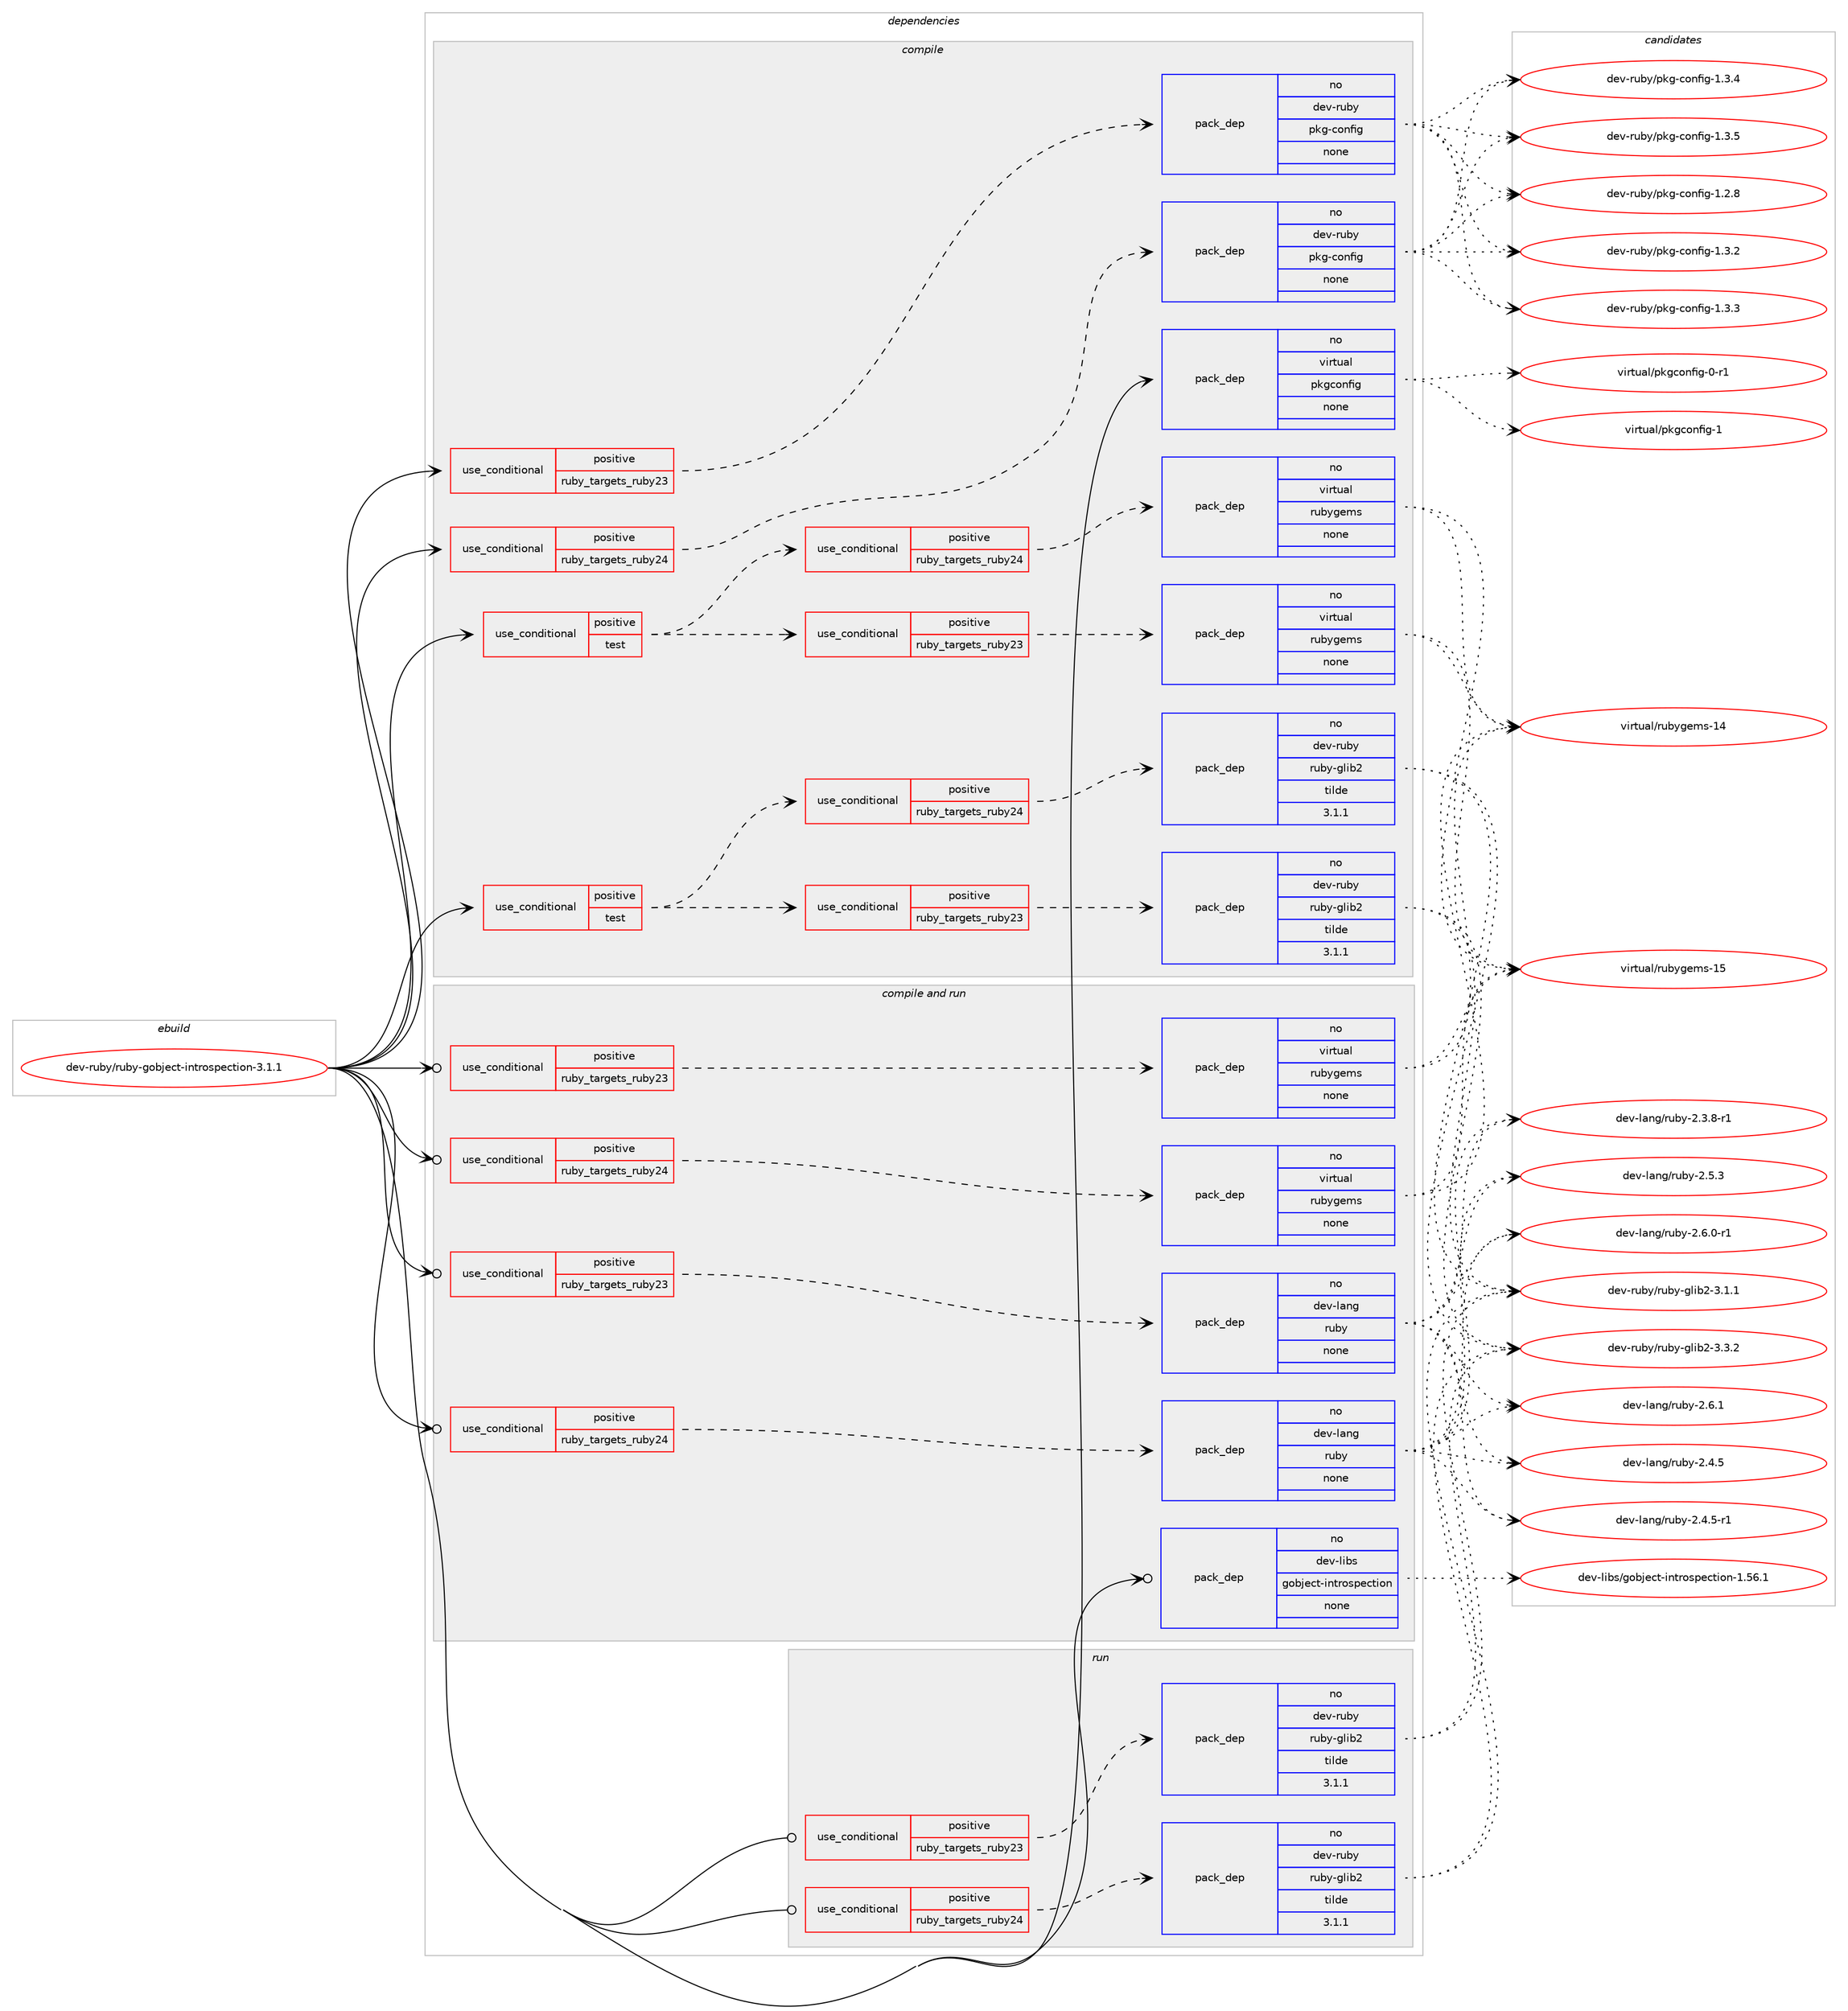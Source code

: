 digraph prolog {

# *************
# Graph options
# *************

newrank=true;
concentrate=true;
compound=true;
graph [rankdir=LR,fontname=Helvetica,fontsize=10,ranksep=1.5];#, ranksep=2.5, nodesep=0.2];
edge  [arrowhead=vee];
node  [fontname=Helvetica,fontsize=10];

# **********
# The ebuild
# **********

subgraph cluster_leftcol {
color=gray;
rank=same;
label=<<i>ebuild</i>>;
id [label="dev-ruby/ruby-gobject-introspection-3.1.1", color=red, width=4, href="../dev-ruby/ruby-gobject-introspection-3.1.1.svg"];
}

# ****************
# The dependencies
# ****************

subgraph cluster_midcol {
color=gray;
label=<<i>dependencies</i>>;
subgraph cluster_compile {
fillcolor="#eeeeee";
style=filled;
label=<<i>compile</i>>;
subgraph cond415270 {
dependency1523516 [label=<<TABLE BORDER="0" CELLBORDER="1" CELLSPACING="0" CELLPADDING="4"><TR><TD ROWSPAN="3" CELLPADDING="10">use_conditional</TD></TR><TR><TD>positive</TD></TR><TR><TD>ruby_targets_ruby23</TD></TR></TABLE>>, shape=none, color=red];
subgraph pack1084740 {
dependency1523517 [label=<<TABLE BORDER="0" CELLBORDER="1" CELLSPACING="0" CELLPADDING="4" WIDTH="220"><TR><TD ROWSPAN="6" CELLPADDING="30">pack_dep</TD></TR><TR><TD WIDTH="110">no</TD></TR><TR><TD>dev-ruby</TD></TR><TR><TD>pkg-config</TD></TR><TR><TD>none</TD></TR><TR><TD></TD></TR></TABLE>>, shape=none, color=blue];
}
dependency1523516:e -> dependency1523517:w [weight=20,style="dashed",arrowhead="vee"];
}
id:e -> dependency1523516:w [weight=20,style="solid",arrowhead="vee"];
subgraph cond415271 {
dependency1523518 [label=<<TABLE BORDER="0" CELLBORDER="1" CELLSPACING="0" CELLPADDING="4"><TR><TD ROWSPAN="3" CELLPADDING="10">use_conditional</TD></TR><TR><TD>positive</TD></TR><TR><TD>ruby_targets_ruby24</TD></TR></TABLE>>, shape=none, color=red];
subgraph pack1084741 {
dependency1523519 [label=<<TABLE BORDER="0" CELLBORDER="1" CELLSPACING="0" CELLPADDING="4" WIDTH="220"><TR><TD ROWSPAN="6" CELLPADDING="30">pack_dep</TD></TR><TR><TD WIDTH="110">no</TD></TR><TR><TD>dev-ruby</TD></TR><TR><TD>pkg-config</TD></TR><TR><TD>none</TD></TR><TR><TD></TD></TR></TABLE>>, shape=none, color=blue];
}
dependency1523518:e -> dependency1523519:w [weight=20,style="dashed",arrowhead="vee"];
}
id:e -> dependency1523518:w [weight=20,style="solid",arrowhead="vee"];
subgraph cond415272 {
dependency1523520 [label=<<TABLE BORDER="0" CELLBORDER="1" CELLSPACING="0" CELLPADDING="4"><TR><TD ROWSPAN="3" CELLPADDING="10">use_conditional</TD></TR><TR><TD>positive</TD></TR><TR><TD>test</TD></TR></TABLE>>, shape=none, color=red];
subgraph cond415273 {
dependency1523521 [label=<<TABLE BORDER="0" CELLBORDER="1" CELLSPACING="0" CELLPADDING="4"><TR><TD ROWSPAN="3" CELLPADDING="10">use_conditional</TD></TR><TR><TD>positive</TD></TR><TR><TD>ruby_targets_ruby23</TD></TR></TABLE>>, shape=none, color=red];
subgraph pack1084742 {
dependency1523522 [label=<<TABLE BORDER="0" CELLBORDER="1" CELLSPACING="0" CELLPADDING="4" WIDTH="220"><TR><TD ROWSPAN="6" CELLPADDING="30">pack_dep</TD></TR><TR><TD WIDTH="110">no</TD></TR><TR><TD>dev-ruby</TD></TR><TR><TD>ruby-glib2</TD></TR><TR><TD>tilde</TD></TR><TR><TD>3.1.1</TD></TR></TABLE>>, shape=none, color=blue];
}
dependency1523521:e -> dependency1523522:w [weight=20,style="dashed",arrowhead="vee"];
}
dependency1523520:e -> dependency1523521:w [weight=20,style="dashed",arrowhead="vee"];
subgraph cond415274 {
dependency1523523 [label=<<TABLE BORDER="0" CELLBORDER="1" CELLSPACING="0" CELLPADDING="4"><TR><TD ROWSPAN="3" CELLPADDING="10">use_conditional</TD></TR><TR><TD>positive</TD></TR><TR><TD>ruby_targets_ruby24</TD></TR></TABLE>>, shape=none, color=red];
subgraph pack1084743 {
dependency1523524 [label=<<TABLE BORDER="0" CELLBORDER="1" CELLSPACING="0" CELLPADDING="4" WIDTH="220"><TR><TD ROWSPAN="6" CELLPADDING="30">pack_dep</TD></TR><TR><TD WIDTH="110">no</TD></TR><TR><TD>dev-ruby</TD></TR><TR><TD>ruby-glib2</TD></TR><TR><TD>tilde</TD></TR><TR><TD>3.1.1</TD></TR></TABLE>>, shape=none, color=blue];
}
dependency1523523:e -> dependency1523524:w [weight=20,style="dashed",arrowhead="vee"];
}
dependency1523520:e -> dependency1523523:w [weight=20,style="dashed",arrowhead="vee"];
}
id:e -> dependency1523520:w [weight=20,style="solid",arrowhead="vee"];
subgraph cond415275 {
dependency1523525 [label=<<TABLE BORDER="0" CELLBORDER="1" CELLSPACING="0" CELLPADDING="4"><TR><TD ROWSPAN="3" CELLPADDING="10">use_conditional</TD></TR><TR><TD>positive</TD></TR><TR><TD>test</TD></TR></TABLE>>, shape=none, color=red];
subgraph cond415276 {
dependency1523526 [label=<<TABLE BORDER="0" CELLBORDER="1" CELLSPACING="0" CELLPADDING="4"><TR><TD ROWSPAN="3" CELLPADDING="10">use_conditional</TD></TR><TR><TD>positive</TD></TR><TR><TD>ruby_targets_ruby23</TD></TR></TABLE>>, shape=none, color=red];
subgraph pack1084744 {
dependency1523527 [label=<<TABLE BORDER="0" CELLBORDER="1" CELLSPACING="0" CELLPADDING="4" WIDTH="220"><TR><TD ROWSPAN="6" CELLPADDING="30">pack_dep</TD></TR><TR><TD WIDTH="110">no</TD></TR><TR><TD>virtual</TD></TR><TR><TD>rubygems</TD></TR><TR><TD>none</TD></TR><TR><TD></TD></TR></TABLE>>, shape=none, color=blue];
}
dependency1523526:e -> dependency1523527:w [weight=20,style="dashed",arrowhead="vee"];
}
dependency1523525:e -> dependency1523526:w [weight=20,style="dashed",arrowhead="vee"];
subgraph cond415277 {
dependency1523528 [label=<<TABLE BORDER="0" CELLBORDER="1" CELLSPACING="0" CELLPADDING="4"><TR><TD ROWSPAN="3" CELLPADDING="10">use_conditional</TD></TR><TR><TD>positive</TD></TR><TR><TD>ruby_targets_ruby24</TD></TR></TABLE>>, shape=none, color=red];
subgraph pack1084745 {
dependency1523529 [label=<<TABLE BORDER="0" CELLBORDER="1" CELLSPACING="0" CELLPADDING="4" WIDTH="220"><TR><TD ROWSPAN="6" CELLPADDING="30">pack_dep</TD></TR><TR><TD WIDTH="110">no</TD></TR><TR><TD>virtual</TD></TR><TR><TD>rubygems</TD></TR><TR><TD>none</TD></TR><TR><TD></TD></TR></TABLE>>, shape=none, color=blue];
}
dependency1523528:e -> dependency1523529:w [weight=20,style="dashed",arrowhead="vee"];
}
dependency1523525:e -> dependency1523528:w [weight=20,style="dashed",arrowhead="vee"];
}
id:e -> dependency1523525:w [weight=20,style="solid",arrowhead="vee"];
subgraph pack1084746 {
dependency1523530 [label=<<TABLE BORDER="0" CELLBORDER="1" CELLSPACING="0" CELLPADDING="4" WIDTH="220"><TR><TD ROWSPAN="6" CELLPADDING="30">pack_dep</TD></TR><TR><TD WIDTH="110">no</TD></TR><TR><TD>virtual</TD></TR><TR><TD>pkgconfig</TD></TR><TR><TD>none</TD></TR><TR><TD></TD></TR></TABLE>>, shape=none, color=blue];
}
id:e -> dependency1523530:w [weight=20,style="solid",arrowhead="vee"];
}
subgraph cluster_compileandrun {
fillcolor="#eeeeee";
style=filled;
label=<<i>compile and run</i>>;
subgraph cond415278 {
dependency1523531 [label=<<TABLE BORDER="0" CELLBORDER="1" CELLSPACING="0" CELLPADDING="4"><TR><TD ROWSPAN="3" CELLPADDING="10">use_conditional</TD></TR><TR><TD>positive</TD></TR><TR><TD>ruby_targets_ruby23</TD></TR></TABLE>>, shape=none, color=red];
subgraph pack1084747 {
dependency1523532 [label=<<TABLE BORDER="0" CELLBORDER="1" CELLSPACING="0" CELLPADDING="4" WIDTH="220"><TR><TD ROWSPAN="6" CELLPADDING="30">pack_dep</TD></TR><TR><TD WIDTH="110">no</TD></TR><TR><TD>dev-lang</TD></TR><TR><TD>ruby</TD></TR><TR><TD>none</TD></TR><TR><TD></TD></TR></TABLE>>, shape=none, color=blue];
}
dependency1523531:e -> dependency1523532:w [weight=20,style="dashed",arrowhead="vee"];
}
id:e -> dependency1523531:w [weight=20,style="solid",arrowhead="odotvee"];
subgraph cond415279 {
dependency1523533 [label=<<TABLE BORDER="0" CELLBORDER="1" CELLSPACING="0" CELLPADDING="4"><TR><TD ROWSPAN="3" CELLPADDING="10">use_conditional</TD></TR><TR><TD>positive</TD></TR><TR><TD>ruby_targets_ruby23</TD></TR></TABLE>>, shape=none, color=red];
subgraph pack1084748 {
dependency1523534 [label=<<TABLE BORDER="0" CELLBORDER="1" CELLSPACING="0" CELLPADDING="4" WIDTH="220"><TR><TD ROWSPAN="6" CELLPADDING="30">pack_dep</TD></TR><TR><TD WIDTH="110">no</TD></TR><TR><TD>virtual</TD></TR><TR><TD>rubygems</TD></TR><TR><TD>none</TD></TR><TR><TD></TD></TR></TABLE>>, shape=none, color=blue];
}
dependency1523533:e -> dependency1523534:w [weight=20,style="dashed",arrowhead="vee"];
}
id:e -> dependency1523533:w [weight=20,style="solid",arrowhead="odotvee"];
subgraph cond415280 {
dependency1523535 [label=<<TABLE BORDER="0" CELLBORDER="1" CELLSPACING="0" CELLPADDING="4"><TR><TD ROWSPAN="3" CELLPADDING="10">use_conditional</TD></TR><TR><TD>positive</TD></TR><TR><TD>ruby_targets_ruby24</TD></TR></TABLE>>, shape=none, color=red];
subgraph pack1084749 {
dependency1523536 [label=<<TABLE BORDER="0" CELLBORDER="1" CELLSPACING="0" CELLPADDING="4" WIDTH="220"><TR><TD ROWSPAN="6" CELLPADDING="30">pack_dep</TD></TR><TR><TD WIDTH="110">no</TD></TR><TR><TD>dev-lang</TD></TR><TR><TD>ruby</TD></TR><TR><TD>none</TD></TR><TR><TD></TD></TR></TABLE>>, shape=none, color=blue];
}
dependency1523535:e -> dependency1523536:w [weight=20,style="dashed",arrowhead="vee"];
}
id:e -> dependency1523535:w [weight=20,style="solid",arrowhead="odotvee"];
subgraph cond415281 {
dependency1523537 [label=<<TABLE BORDER="0" CELLBORDER="1" CELLSPACING="0" CELLPADDING="4"><TR><TD ROWSPAN="3" CELLPADDING="10">use_conditional</TD></TR><TR><TD>positive</TD></TR><TR><TD>ruby_targets_ruby24</TD></TR></TABLE>>, shape=none, color=red];
subgraph pack1084750 {
dependency1523538 [label=<<TABLE BORDER="0" CELLBORDER="1" CELLSPACING="0" CELLPADDING="4" WIDTH="220"><TR><TD ROWSPAN="6" CELLPADDING="30">pack_dep</TD></TR><TR><TD WIDTH="110">no</TD></TR><TR><TD>virtual</TD></TR><TR><TD>rubygems</TD></TR><TR><TD>none</TD></TR><TR><TD></TD></TR></TABLE>>, shape=none, color=blue];
}
dependency1523537:e -> dependency1523538:w [weight=20,style="dashed",arrowhead="vee"];
}
id:e -> dependency1523537:w [weight=20,style="solid",arrowhead="odotvee"];
subgraph pack1084751 {
dependency1523539 [label=<<TABLE BORDER="0" CELLBORDER="1" CELLSPACING="0" CELLPADDING="4" WIDTH="220"><TR><TD ROWSPAN="6" CELLPADDING="30">pack_dep</TD></TR><TR><TD WIDTH="110">no</TD></TR><TR><TD>dev-libs</TD></TR><TR><TD>gobject-introspection</TD></TR><TR><TD>none</TD></TR><TR><TD></TD></TR></TABLE>>, shape=none, color=blue];
}
id:e -> dependency1523539:w [weight=20,style="solid",arrowhead="odotvee"];
}
subgraph cluster_run {
fillcolor="#eeeeee";
style=filled;
label=<<i>run</i>>;
subgraph cond415282 {
dependency1523540 [label=<<TABLE BORDER="0" CELLBORDER="1" CELLSPACING="0" CELLPADDING="4"><TR><TD ROWSPAN="3" CELLPADDING="10">use_conditional</TD></TR><TR><TD>positive</TD></TR><TR><TD>ruby_targets_ruby23</TD></TR></TABLE>>, shape=none, color=red];
subgraph pack1084752 {
dependency1523541 [label=<<TABLE BORDER="0" CELLBORDER="1" CELLSPACING="0" CELLPADDING="4" WIDTH="220"><TR><TD ROWSPAN="6" CELLPADDING="30">pack_dep</TD></TR><TR><TD WIDTH="110">no</TD></TR><TR><TD>dev-ruby</TD></TR><TR><TD>ruby-glib2</TD></TR><TR><TD>tilde</TD></TR><TR><TD>3.1.1</TD></TR></TABLE>>, shape=none, color=blue];
}
dependency1523540:e -> dependency1523541:w [weight=20,style="dashed",arrowhead="vee"];
}
id:e -> dependency1523540:w [weight=20,style="solid",arrowhead="odot"];
subgraph cond415283 {
dependency1523542 [label=<<TABLE BORDER="0" CELLBORDER="1" CELLSPACING="0" CELLPADDING="4"><TR><TD ROWSPAN="3" CELLPADDING="10">use_conditional</TD></TR><TR><TD>positive</TD></TR><TR><TD>ruby_targets_ruby24</TD></TR></TABLE>>, shape=none, color=red];
subgraph pack1084753 {
dependency1523543 [label=<<TABLE BORDER="0" CELLBORDER="1" CELLSPACING="0" CELLPADDING="4" WIDTH="220"><TR><TD ROWSPAN="6" CELLPADDING="30">pack_dep</TD></TR><TR><TD WIDTH="110">no</TD></TR><TR><TD>dev-ruby</TD></TR><TR><TD>ruby-glib2</TD></TR><TR><TD>tilde</TD></TR><TR><TD>3.1.1</TD></TR></TABLE>>, shape=none, color=blue];
}
dependency1523542:e -> dependency1523543:w [weight=20,style="dashed",arrowhead="vee"];
}
id:e -> dependency1523542:w [weight=20,style="solid",arrowhead="odot"];
}
}

# **************
# The candidates
# **************

subgraph cluster_choices {
rank=same;
color=gray;
label=<<i>candidates</i>>;

subgraph choice1084740 {
color=black;
nodesep=1;
choice1001011184511411798121471121071034599111110102105103454946504656 [label="dev-ruby/pkg-config-1.2.8", color=red, width=4,href="../dev-ruby/pkg-config-1.2.8.svg"];
choice1001011184511411798121471121071034599111110102105103454946514650 [label="dev-ruby/pkg-config-1.3.2", color=red, width=4,href="../dev-ruby/pkg-config-1.3.2.svg"];
choice1001011184511411798121471121071034599111110102105103454946514651 [label="dev-ruby/pkg-config-1.3.3", color=red, width=4,href="../dev-ruby/pkg-config-1.3.3.svg"];
choice1001011184511411798121471121071034599111110102105103454946514652 [label="dev-ruby/pkg-config-1.3.4", color=red, width=4,href="../dev-ruby/pkg-config-1.3.4.svg"];
choice1001011184511411798121471121071034599111110102105103454946514653 [label="dev-ruby/pkg-config-1.3.5", color=red, width=4,href="../dev-ruby/pkg-config-1.3.5.svg"];
dependency1523517:e -> choice1001011184511411798121471121071034599111110102105103454946504656:w [style=dotted,weight="100"];
dependency1523517:e -> choice1001011184511411798121471121071034599111110102105103454946514650:w [style=dotted,weight="100"];
dependency1523517:e -> choice1001011184511411798121471121071034599111110102105103454946514651:w [style=dotted,weight="100"];
dependency1523517:e -> choice1001011184511411798121471121071034599111110102105103454946514652:w [style=dotted,weight="100"];
dependency1523517:e -> choice1001011184511411798121471121071034599111110102105103454946514653:w [style=dotted,weight="100"];
}
subgraph choice1084741 {
color=black;
nodesep=1;
choice1001011184511411798121471121071034599111110102105103454946504656 [label="dev-ruby/pkg-config-1.2.8", color=red, width=4,href="../dev-ruby/pkg-config-1.2.8.svg"];
choice1001011184511411798121471121071034599111110102105103454946514650 [label="dev-ruby/pkg-config-1.3.2", color=red, width=4,href="../dev-ruby/pkg-config-1.3.2.svg"];
choice1001011184511411798121471121071034599111110102105103454946514651 [label="dev-ruby/pkg-config-1.3.3", color=red, width=4,href="../dev-ruby/pkg-config-1.3.3.svg"];
choice1001011184511411798121471121071034599111110102105103454946514652 [label="dev-ruby/pkg-config-1.3.4", color=red, width=4,href="../dev-ruby/pkg-config-1.3.4.svg"];
choice1001011184511411798121471121071034599111110102105103454946514653 [label="dev-ruby/pkg-config-1.3.5", color=red, width=4,href="../dev-ruby/pkg-config-1.3.5.svg"];
dependency1523519:e -> choice1001011184511411798121471121071034599111110102105103454946504656:w [style=dotted,weight="100"];
dependency1523519:e -> choice1001011184511411798121471121071034599111110102105103454946514650:w [style=dotted,weight="100"];
dependency1523519:e -> choice1001011184511411798121471121071034599111110102105103454946514651:w [style=dotted,weight="100"];
dependency1523519:e -> choice1001011184511411798121471121071034599111110102105103454946514652:w [style=dotted,weight="100"];
dependency1523519:e -> choice1001011184511411798121471121071034599111110102105103454946514653:w [style=dotted,weight="100"];
}
subgraph choice1084742 {
color=black;
nodesep=1;
choice10010111845114117981214711411798121451031081059850455146494649 [label="dev-ruby/ruby-glib2-3.1.1", color=red, width=4,href="../dev-ruby/ruby-glib2-3.1.1.svg"];
choice10010111845114117981214711411798121451031081059850455146514650 [label="dev-ruby/ruby-glib2-3.3.2", color=red, width=4,href="../dev-ruby/ruby-glib2-3.3.2.svg"];
dependency1523522:e -> choice10010111845114117981214711411798121451031081059850455146494649:w [style=dotted,weight="100"];
dependency1523522:e -> choice10010111845114117981214711411798121451031081059850455146514650:w [style=dotted,weight="100"];
}
subgraph choice1084743 {
color=black;
nodesep=1;
choice10010111845114117981214711411798121451031081059850455146494649 [label="dev-ruby/ruby-glib2-3.1.1", color=red, width=4,href="../dev-ruby/ruby-glib2-3.1.1.svg"];
choice10010111845114117981214711411798121451031081059850455146514650 [label="dev-ruby/ruby-glib2-3.3.2", color=red, width=4,href="../dev-ruby/ruby-glib2-3.3.2.svg"];
dependency1523524:e -> choice10010111845114117981214711411798121451031081059850455146494649:w [style=dotted,weight="100"];
dependency1523524:e -> choice10010111845114117981214711411798121451031081059850455146514650:w [style=dotted,weight="100"];
}
subgraph choice1084744 {
color=black;
nodesep=1;
choice118105114116117971084711411798121103101109115454952 [label="virtual/rubygems-14", color=red, width=4,href="../virtual/rubygems-14.svg"];
choice118105114116117971084711411798121103101109115454953 [label="virtual/rubygems-15", color=red, width=4,href="../virtual/rubygems-15.svg"];
dependency1523527:e -> choice118105114116117971084711411798121103101109115454952:w [style=dotted,weight="100"];
dependency1523527:e -> choice118105114116117971084711411798121103101109115454953:w [style=dotted,weight="100"];
}
subgraph choice1084745 {
color=black;
nodesep=1;
choice118105114116117971084711411798121103101109115454952 [label="virtual/rubygems-14", color=red, width=4,href="../virtual/rubygems-14.svg"];
choice118105114116117971084711411798121103101109115454953 [label="virtual/rubygems-15", color=red, width=4,href="../virtual/rubygems-15.svg"];
dependency1523529:e -> choice118105114116117971084711411798121103101109115454952:w [style=dotted,weight="100"];
dependency1523529:e -> choice118105114116117971084711411798121103101109115454953:w [style=dotted,weight="100"];
}
subgraph choice1084746 {
color=black;
nodesep=1;
choice11810511411611797108471121071039911111010210510345484511449 [label="virtual/pkgconfig-0-r1", color=red, width=4,href="../virtual/pkgconfig-0-r1.svg"];
choice1181051141161179710847112107103991111101021051034549 [label="virtual/pkgconfig-1", color=red, width=4,href="../virtual/pkgconfig-1.svg"];
dependency1523530:e -> choice11810511411611797108471121071039911111010210510345484511449:w [style=dotted,weight="100"];
dependency1523530:e -> choice1181051141161179710847112107103991111101021051034549:w [style=dotted,weight="100"];
}
subgraph choice1084747 {
color=black;
nodesep=1;
choice100101118451089711010347114117981214550465146564511449 [label="dev-lang/ruby-2.3.8-r1", color=red, width=4,href="../dev-lang/ruby-2.3.8-r1.svg"];
choice10010111845108971101034711411798121455046524653 [label="dev-lang/ruby-2.4.5", color=red, width=4,href="../dev-lang/ruby-2.4.5.svg"];
choice100101118451089711010347114117981214550465246534511449 [label="dev-lang/ruby-2.4.5-r1", color=red, width=4,href="../dev-lang/ruby-2.4.5-r1.svg"];
choice10010111845108971101034711411798121455046534651 [label="dev-lang/ruby-2.5.3", color=red, width=4,href="../dev-lang/ruby-2.5.3.svg"];
choice100101118451089711010347114117981214550465446484511449 [label="dev-lang/ruby-2.6.0-r1", color=red, width=4,href="../dev-lang/ruby-2.6.0-r1.svg"];
choice10010111845108971101034711411798121455046544649 [label="dev-lang/ruby-2.6.1", color=red, width=4,href="../dev-lang/ruby-2.6.1.svg"];
dependency1523532:e -> choice100101118451089711010347114117981214550465146564511449:w [style=dotted,weight="100"];
dependency1523532:e -> choice10010111845108971101034711411798121455046524653:w [style=dotted,weight="100"];
dependency1523532:e -> choice100101118451089711010347114117981214550465246534511449:w [style=dotted,weight="100"];
dependency1523532:e -> choice10010111845108971101034711411798121455046534651:w [style=dotted,weight="100"];
dependency1523532:e -> choice100101118451089711010347114117981214550465446484511449:w [style=dotted,weight="100"];
dependency1523532:e -> choice10010111845108971101034711411798121455046544649:w [style=dotted,weight="100"];
}
subgraph choice1084748 {
color=black;
nodesep=1;
choice118105114116117971084711411798121103101109115454952 [label="virtual/rubygems-14", color=red, width=4,href="../virtual/rubygems-14.svg"];
choice118105114116117971084711411798121103101109115454953 [label="virtual/rubygems-15", color=red, width=4,href="../virtual/rubygems-15.svg"];
dependency1523534:e -> choice118105114116117971084711411798121103101109115454952:w [style=dotted,weight="100"];
dependency1523534:e -> choice118105114116117971084711411798121103101109115454953:w [style=dotted,weight="100"];
}
subgraph choice1084749 {
color=black;
nodesep=1;
choice100101118451089711010347114117981214550465146564511449 [label="dev-lang/ruby-2.3.8-r1", color=red, width=4,href="../dev-lang/ruby-2.3.8-r1.svg"];
choice10010111845108971101034711411798121455046524653 [label="dev-lang/ruby-2.4.5", color=red, width=4,href="../dev-lang/ruby-2.4.5.svg"];
choice100101118451089711010347114117981214550465246534511449 [label="dev-lang/ruby-2.4.5-r1", color=red, width=4,href="../dev-lang/ruby-2.4.5-r1.svg"];
choice10010111845108971101034711411798121455046534651 [label="dev-lang/ruby-2.5.3", color=red, width=4,href="../dev-lang/ruby-2.5.3.svg"];
choice100101118451089711010347114117981214550465446484511449 [label="dev-lang/ruby-2.6.0-r1", color=red, width=4,href="../dev-lang/ruby-2.6.0-r1.svg"];
choice10010111845108971101034711411798121455046544649 [label="dev-lang/ruby-2.6.1", color=red, width=4,href="../dev-lang/ruby-2.6.1.svg"];
dependency1523536:e -> choice100101118451089711010347114117981214550465146564511449:w [style=dotted,weight="100"];
dependency1523536:e -> choice10010111845108971101034711411798121455046524653:w [style=dotted,weight="100"];
dependency1523536:e -> choice100101118451089711010347114117981214550465246534511449:w [style=dotted,weight="100"];
dependency1523536:e -> choice10010111845108971101034711411798121455046534651:w [style=dotted,weight="100"];
dependency1523536:e -> choice100101118451089711010347114117981214550465446484511449:w [style=dotted,weight="100"];
dependency1523536:e -> choice10010111845108971101034711411798121455046544649:w [style=dotted,weight="100"];
}
subgraph choice1084750 {
color=black;
nodesep=1;
choice118105114116117971084711411798121103101109115454952 [label="virtual/rubygems-14", color=red, width=4,href="../virtual/rubygems-14.svg"];
choice118105114116117971084711411798121103101109115454953 [label="virtual/rubygems-15", color=red, width=4,href="../virtual/rubygems-15.svg"];
dependency1523538:e -> choice118105114116117971084711411798121103101109115454952:w [style=dotted,weight="100"];
dependency1523538:e -> choice118105114116117971084711411798121103101109115454953:w [style=dotted,weight="100"];
}
subgraph choice1084751 {
color=black;
nodesep=1;
choice1001011184510810598115471031119810610199116451051101161141111151121019911610511111045494653544649 [label="dev-libs/gobject-introspection-1.56.1", color=red, width=4,href="../dev-libs/gobject-introspection-1.56.1.svg"];
dependency1523539:e -> choice1001011184510810598115471031119810610199116451051101161141111151121019911610511111045494653544649:w [style=dotted,weight="100"];
}
subgraph choice1084752 {
color=black;
nodesep=1;
choice10010111845114117981214711411798121451031081059850455146494649 [label="dev-ruby/ruby-glib2-3.1.1", color=red, width=4,href="../dev-ruby/ruby-glib2-3.1.1.svg"];
choice10010111845114117981214711411798121451031081059850455146514650 [label="dev-ruby/ruby-glib2-3.3.2", color=red, width=4,href="../dev-ruby/ruby-glib2-3.3.2.svg"];
dependency1523541:e -> choice10010111845114117981214711411798121451031081059850455146494649:w [style=dotted,weight="100"];
dependency1523541:e -> choice10010111845114117981214711411798121451031081059850455146514650:w [style=dotted,weight="100"];
}
subgraph choice1084753 {
color=black;
nodesep=1;
choice10010111845114117981214711411798121451031081059850455146494649 [label="dev-ruby/ruby-glib2-3.1.1", color=red, width=4,href="../dev-ruby/ruby-glib2-3.1.1.svg"];
choice10010111845114117981214711411798121451031081059850455146514650 [label="dev-ruby/ruby-glib2-3.3.2", color=red, width=4,href="../dev-ruby/ruby-glib2-3.3.2.svg"];
dependency1523543:e -> choice10010111845114117981214711411798121451031081059850455146494649:w [style=dotted,weight="100"];
dependency1523543:e -> choice10010111845114117981214711411798121451031081059850455146514650:w [style=dotted,weight="100"];
}
}

}
